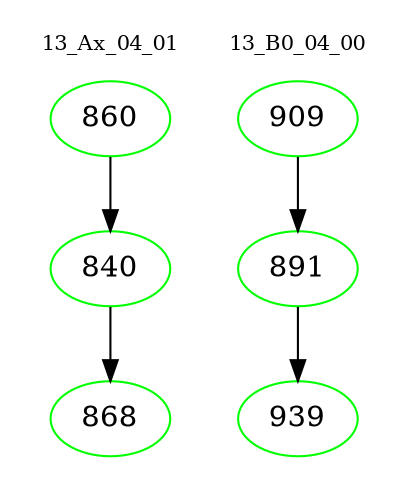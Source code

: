 digraph{
subgraph cluster_0 {
color = white
label = "13_Ax_04_01";
fontsize=10;
T0_860 [label="860", color="green"]
T0_860 -> T0_840 [color="black"]
T0_840 [label="840", color="green"]
T0_840 -> T0_868 [color="black"]
T0_868 [label="868", color="green"]
}
subgraph cluster_1 {
color = white
label = "13_B0_04_00";
fontsize=10;
T1_909 [label="909", color="green"]
T1_909 -> T1_891 [color="black"]
T1_891 [label="891", color="green"]
T1_891 -> T1_939 [color="black"]
T1_939 [label="939", color="green"]
}
}
